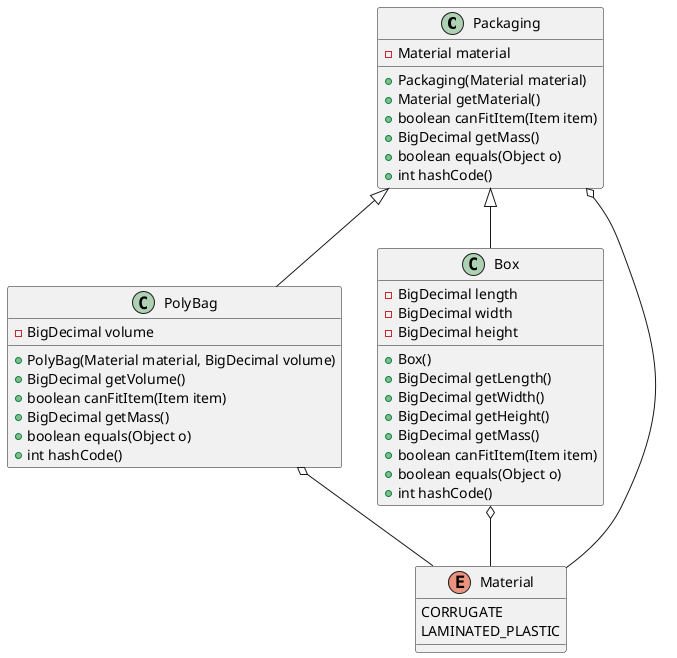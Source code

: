 @startuml
'https://plantuml.com/class-diagram

class Packaging {
- Material material
+ Packaging(Material material)
+ Material getMaterial()
+ boolean canFitItem(Item item)
+ BigDecimal getMass()
+ boolean equals(Object o)
+ int hashCode()
}

class PolyBag {
- BigDecimal volume
+ PolyBag(Material material, BigDecimal volume)
+ BigDecimal getVolume()
+ boolean canFitItem(Item item)
+ BigDecimal getMass()
+ boolean equals(Object o)
+ int hashCode()
}

class Box {
- BigDecimal length
- BigDecimal width
- BigDecimal height
+ Box()
+ BigDecimal getLength()
+ BigDecimal getWidth()
+ BigDecimal getHeight()
+ BigDecimal getMass()
+ boolean canFitItem(Item item)
+ boolean equals(Object o)
+ int hashCode()
}

enum Material {
CORRUGATE
LAMINATED_PLASTIC
}

Packaging <|-- Box
Packaging <|-- PolyBag

Box o-- Material
PolyBag o-- Material
Packaging o-- Material

@enduml